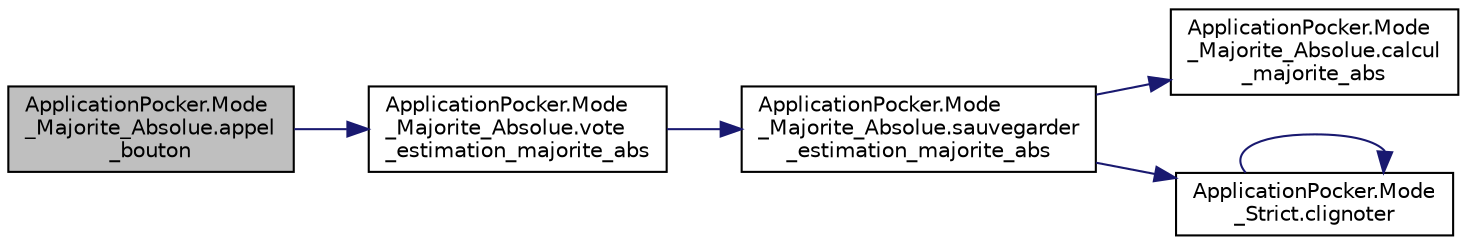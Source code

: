 digraph "ApplicationPocker.Mode_Majorite_Absolue.appel_bouton"
{
  edge [fontname="Helvetica",fontsize="10",labelfontname="Helvetica",labelfontsize="10"];
  node [fontname="Helvetica",fontsize="10",shape=record];
  rankdir="LR";
  Node2 [label="ApplicationPocker.Mode\l_Majorite_Absolue.appel\l_bouton",height=0.2,width=0.4,color="black", fillcolor="grey75", style="filled", fontcolor="black"];
  Node2 -> Node3 [color="midnightblue",fontsize="10",style="solid",fontname="Helvetica"];
  Node3 [label="ApplicationPocker.Mode\l_Majorite_Absolue.vote\l_estimation_majorite_abs",height=0.2,width=0.4,color="black", fillcolor="white", style="filled",URL="$class_application_pocker_1_1_mode___majorite___absolue.html#a7d7b147428d6318f3eda193700486c32"];
  Node3 -> Node4 [color="midnightblue",fontsize="10",style="solid",fontname="Helvetica"];
  Node4 [label="ApplicationPocker.Mode\l_Majorite_Absolue.sauvegarder\l_estimation_majorite_abs",height=0.2,width=0.4,color="black", fillcolor="white", style="filled",URL="$class_application_pocker_1_1_mode___majorite___absolue.html#a6c809fe97c29a5cdcd307b5b68043477"];
  Node4 -> Node5 [color="midnightblue",fontsize="10",style="solid",fontname="Helvetica"];
  Node5 [label="ApplicationPocker.Mode\l_Majorite_Absolue.calcul\l_majorite_abs",height=0.2,width=0.4,color="black", fillcolor="white", style="filled",URL="$class_application_pocker_1_1_mode___majorite___absolue.html#a26a1bf72c0c23809694975da5a11a699"];
  Node4 -> Node6 [color="midnightblue",fontsize="10",style="solid",fontname="Helvetica"];
  Node6 [label="ApplicationPocker.Mode\l_Strict.clignoter",height=0.2,width=0.4,color="black", fillcolor="white", style="filled",URL="$class_application_pocker_1_1_mode___strict.html#a843a41abde8f3149546359546840d74a"];
  Node6 -> Node6 [color="midnightblue",fontsize="10",style="solid",fontname="Helvetica"];
}
